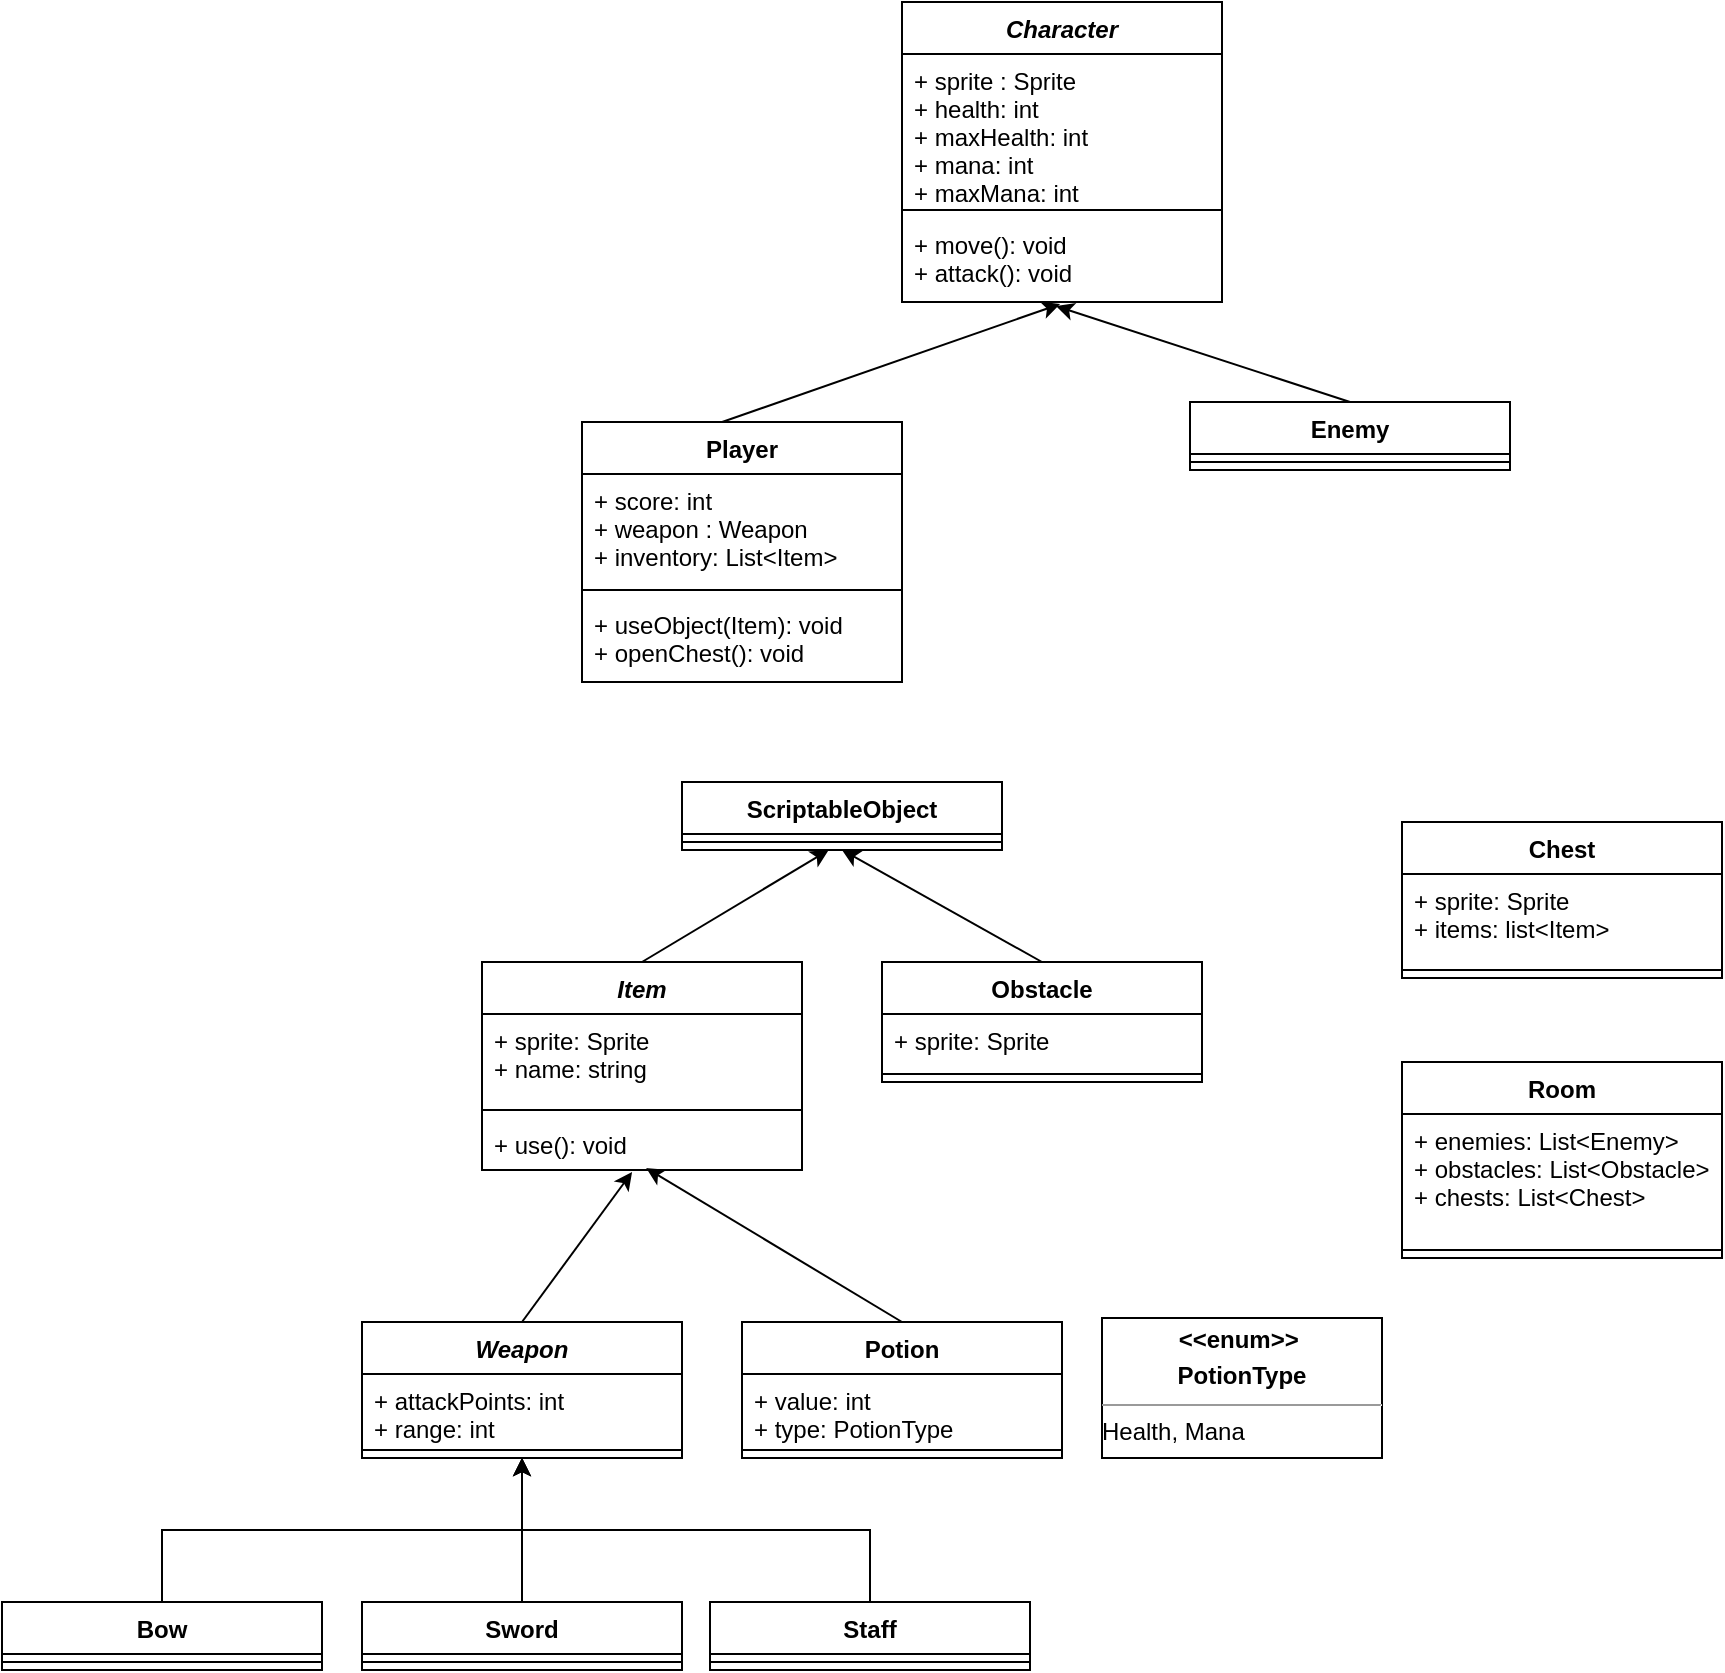 <mxfile version="13.6.5" type="device"><diagram id="C5RBs43oDa-KdzZeNtuy" name="Page-1"><mxGraphModel dx="2500" dy="935" grid="1" gridSize="10" guides="1" tooltips="1" connect="1" arrows="1" fold="1" page="1" pageScale="1" pageWidth="827" pageHeight="1169" math="0" shadow="0"><root><mxCell id="WIyWlLk6GJQsqaUBKTNV-0"/><mxCell id="WIyWlLk6GJQsqaUBKTNV-1" parent="WIyWlLk6GJQsqaUBKTNV-0"/><mxCell id="-GLOeZtA7kr0Ad_CIRKV-32" value="" style="endArrow=classic;html=1;exitX=0.5;exitY=0;exitDx=0;exitDy=0;" edge="1" parent="WIyWlLk6GJQsqaUBKTNV-1" source="-GLOeZtA7kr0Ad_CIRKV-19" target="-GLOeZtA7kr0Ad_CIRKV-29"><mxGeometry width="50" height="50" relative="1" as="geometry"><mxPoint x="370" y="520" as="sourcePoint"/><mxPoint x="370" y="470" as="targetPoint"/></mxGeometry></mxCell><mxCell id="-GLOeZtA7kr0Ad_CIRKV-33" value="" style="endArrow=classic;html=1;exitX=0.5;exitY=0;exitDx=0;exitDy=0;entryX=0.469;entryY=1.038;entryDx=0;entryDy=0;entryPerimeter=0;" edge="1" parent="WIyWlLk6GJQsqaUBKTNV-1" source="-GLOeZtA7kr0Ad_CIRKV-23" target="-GLOeZtA7kr0Ad_CIRKV-22"><mxGeometry width="50" height="50" relative="1" as="geometry"><mxPoint x="220" y="656" as="sourcePoint"/><mxPoint x="270" y="606" as="targetPoint"/></mxGeometry></mxCell><mxCell id="-GLOeZtA7kr0Ad_CIRKV-34" value="" style="endArrow=classic;html=1;entryX=0.494;entryY=1.024;entryDx=0;entryDy=0;entryPerimeter=0;exitX=0.438;exitY=0;exitDx=0;exitDy=0;exitPerimeter=0;" edge="1" parent="WIyWlLk6GJQsqaUBKTNV-1" source="-GLOeZtA7kr0Ad_CIRKV-0" target="-GLOeZtA7kr0Ad_CIRKV-7"><mxGeometry width="50" height="50" relative="1" as="geometry"><mxPoint x="290" y="240" as="sourcePoint"/><mxPoint x="340" y="190" as="targetPoint"/></mxGeometry></mxCell><mxCell id="-GLOeZtA7kr0Ad_CIRKV-35" value="" style="endArrow=classic;html=1;entryX=0.481;entryY=1.048;entryDx=0;entryDy=0;entryPerimeter=0;exitX=0.5;exitY=0;exitDx=0;exitDy=0;" edge="1" parent="WIyWlLk6GJQsqaUBKTNV-1" source="-GLOeZtA7kr0Ad_CIRKV-15" target="-GLOeZtA7kr0Ad_CIRKV-7"><mxGeometry width="50" height="50" relative="1" as="geometry"><mxPoint x="480" y="240" as="sourcePoint"/><mxPoint x="530" y="190" as="targetPoint"/></mxGeometry></mxCell><mxCell id="-GLOeZtA7kr0Ad_CIRKV-40" value="" style="endArrow=classic;html=1;entryX=0.513;entryY=0.962;entryDx=0;entryDy=0;entryPerimeter=0;exitX=0.5;exitY=0;exitDx=0;exitDy=0;" edge="1" parent="WIyWlLk6GJQsqaUBKTNV-1" source="-GLOeZtA7kr0Ad_CIRKV-36" target="-GLOeZtA7kr0Ad_CIRKV-22"><mxGeometry width="50" height="50" relative="1" as="geometry"><mxPoint x="420" y="510" as="sourcePoint"/><mxPoint x="470" y="460" as="targetPoint"/></mxGeometry></mxCell><mxCell id="-GLOeZtA7kr0Ad_CIRKV-41" value="&lt;p style=&quot;margin: 0px ; margin-top: 4px ; text-align: center&quot;&gt;&lt;b&gt;&amp;lt;&amp;lt;enum&amp;gt;&amp;gt;&amp;nbsp;&lt;/b&gt;&lt;/p&gt;&lt;p style=&quot;margin: 0px ; margin-top: 4px ; text-align: center&quot;&gt;&lt;b&gt;PotionType&lt;/b&gt;&lt;/p&gt;&lt;hr size=&quot;1&quot;&gt;&lt;div style=&quot;height: 2px&quot;&gt;Health, Mana&lt;/div&gt;" style="verticalAlign=top;align=left;overflow=fill;fontSize=12;fontFamily=Helvetica;html=1;" vertex="1" parent="WIyWlLk6GJQsqaUBKTNV-1"><mxGeometry x="500" y="688" width="140" height="70" as="geometry"/></mxCell><mxCell id="-GLOeZtA7kr0Ad_CIRKV-54" value="" style="endArrow=classic;html=1;exitX=0.5;exitY=0;exitDx=0;exitDy=0;entryX=0.5;entryY=1;entryDx=0;entryDy=0;" edge="1" parent="WIyWlLk6GJQsqaUBKTNV-1" source="-GLOeZtA7kr0Ad_CIRKV-50" target="-GLOeZtA7kr0Ad_CIRKV-27"><mxGeometry width="50" height="50" relative="1" as="geometry"><mxPoint x="520" y="510" as="sourcePoint"/><mxPoint x="570" y="460" as="targetPoint"/></mxGeometry></mxCell><mxCell id="-GLOeZtA7kr0Ad_CIRKV-66" style="edgeStyle=orthogonalEdgeStyle;rounded=0;orthogonalLoop=1;jettySize=auto;html=1;exitX=0.5;exitY=0;exitDx=0;exitDy=0;entryX=0.5;entryY=1;entryDx=0;entryDy=0;" edge="1" parent="WIyWlLk6GJQsqaUBKTNV-1" source="-GLOeZtA7kr0Ad_CIRKV-59" target="-GLOeZtA7kr0Ad_CIRKV-23"><mxGeometry relative="1" as="geometry"/></mxCell><mxCell id="-GLOeZtA7kr0Ad_CIRKV-65" style="edgeStyle=orthogonalEdgeStyle;rounded=0;orthogonalLoop=1;jettySize=auto;html=1;exitX=0.5;exitY=0;exitDx=0;exitDy=0;entryX=0.5;entryY=1;entryDx=0;entryDy=0;" edge="1" parent="WIyWlLk6GJQsqaUBKTNV-1" source="-GLOeZtA7kr0Ad_CIRKV-55" target="-GLOeZtA7kr0Ad_CIRKV-23"><mxGeometry relative="1" as="geometry"/></mxCell><mxCell id="-GLOeZtA7kr0Ad_CIRKV-71" style="edgeStyle=orthogonalEdgeStyle;rounded=0;orthogonalLoop=1;jettySize=auto;html=1;exitX=0.5;exitY=0;exitDx=0;exitDy=0;entryX=0.5;entryY=1;entryDx=0;entryDy=0;" edge="1" parent="WIyWlLk6GJQsqaUBKTNV-1" source="-GLOeZtA7kr0Ad_CIRKV-67" target="-GLOeZtA7kr0Ad_CIRKV-23"><mxGeometry relative="1" as="geometry"/></mxCell><mxCell id="-GLOeZtA7kr0Ad_CIRKV-4" value="Character" style="swimlane;fontStyle=3;align=center;verticalAlign=top;childLayout=stackLayout;horizontal=1;startSize=26;horizontalStack=0;resizeParent=1;resizeParentMax=0;resizeLast=0;collapsible=1;marginBottom=0;" vertex="1" parent="WIyWlLk6GJQsqaUBKTNV-1"><mxGeometry x="400" y="30" width="160" height="150" as="geometry"/></mxCell><mxCell id="-GLOeZtA7kr0Ad_CIRKV-5" value="+ sprite : Sprite&#10;+ health: int&#10;+ maxHealth: int&#10;+ mana: int&#10;+ maxMana: int&#10;" style="text;strokeColor=none;fillColor=none;align=left;verticalAlign=top;spacingLeft=4;spacingRight=4;overflow=hidden;rotatable=0;points=[[0,0.5],[1,0.5]];portConstraint=eastwest;" vertex="1" parent="-GLOeZtA7kr0Ad_CIRKV-4"><mxGeometry y="26" width="160" height="74" as="geometry"/></mxCell><mxCell id="-GLOeZtA7kr0Ad_CIRKV-6" value="" style="line;strokeWidth=1;fillColor=none;align=left;verticalAlign=middle;spacingTop=-1;spacingLeft=3;spacingRight=3;rotatable=0;labelPosition=right;points=[];portConstraint=eastwest;" vertex="1" parent="-GLOeZtA7kr0Ad_CIRKV-4"><mxGeometry y="100" width="160" height="8" as="geometry"/></mxCell><mxCell id="-GLOeZtA7kr0Ad_CIRKV-7" value="+ move(): void&#10;+ attack(): void" style="text;strokeColor=none;fillColor=none;align=left;verticalAlign=top;spacingLeft=4;spacingRight=4;overflow=hidden;rotatable=0;points=[[0,0.5],[1,0.5]];portConstraint=eastwest;" vertex="1" parent="-GLOeZtA7kr0Ad_CIRKV-4"><mxGeometry y="108" width="160" height="42" as="geometry"/></mxCell><mxCell id="-GLOeZtA7kr0Ad_CIRKV-27" value="ScriptableObject" style="swimlane;fontStyle=1;align=center;verticalAlign=top;childLayout=stackLayout;horizontal=1;startSize=26;horizontalStack=0;resizeParent=1;resizeParentMax=0;resizeLast=0;collapsible=1;marginBottom=0;" vertex="1" parent="WIyWlLk6GJQsqaUBKTNV-1"><mxGeometry x="290" y="420" width="160" height="34" as="geometry"/></mxCell><mxCell id="-GLOeZtA7kr0Ad_CIRKV-29" value="" style="line;strokeWidth=1;fillColor=none;align=left;verticalAlign=middle;spacingTop=-1;spacingLeft=3;spacingRight=3;rotatable=0;labelPosition=right;points=[];portConstraint=eastwest;" vertex="1" parent="-GLOeZtA7kr0Ad_CIRKV-27"><mxGeometry y="26" width="160" height="8" as="geometry"/></mxCell><mxCell id="-GLOeZtA7kr0Ad_CIRKV-15" value="Enemy" style="swimlane;fontStyle=1;align=center;verticalAlign=top;childLayout=stackLayout;horizontal=1;startSize=26;horizontalStack=0;resizeParent=1;resizeParentMax=0;resizeLast=0;collapsible=1;marginBottom=0;" vertex="1" parent="WIyWlLk6GJQsqaUBKTNV-1"><mxGeometry x="544" y="230" width="160" height="34" as="geometry"/></mxCell><mxCell id="-GLOeZtA7kr0Ad_CIRKV-17" value="" style="line;strokeWidth=1;fillColor=none;align=left;verticalAlign=middle;spacingTop=-1;spacingLeft=3;spacingRight=3;rotatable=0;labelPosition=right;points=[];portConstraint=eastwest;" vertex="1" parent="-GLOeZtA7kr0Ad_CIRKV-15"><mxGeometry y="26" width="160" height="8" as="geometry"/></mxCell><mxCell id="-GLOeZtA7kr0Ad_CIRKV-0" value="Player" style="swimlane;fontStyle=1;align=center;verticalAlign=top;childLayout=stackLayout;horizontal=1;startSize=26;horizontalStack=0;resizeParent=1;resizeParentMax=0;resizeLast=0;collapsible=1;marginBottom=0;" vertex="1" parent="WIyWlLk6GJQsqaUBKTNV-1"><mxGeometry x="240" y="240" width="160" height="130" as="geometry"/></mxCell><mxCell id="-GLOeZtA7kr0Ad_CIRKV-1" value="+ score: int&#10;+ weapon : Weapon&#10;+ inventory: List&lt;Item&gt;" style="text;strokeColor=none;fillColor=none;align=left;verticalAlign=top;spacingLeft=4;spacingRight=4;overflow=hidden;rotatable=0;points=[[0,0.5],[1,0.5]];portConstraint=eastwest;" vertex="1" parent="-GLOeZtA7kr0Ad_CIRKV-0"><mxGeometry y="26" width="160" height="54" as="geometry"/></mxCell><mxCell id="-GLOeZtA7kr0Ad_CIRKV-2" value="" style="line;strokeWidth=1;fillColor=none;align=left;verticalAlign=middle;spacingTop=-1;spacingLeft=3;spacingRight=3;rotatable=0;labelPosition=right;points=[];portConstraint=eastwest;" vertex="1" parent="-GLOeZtA7kr0Ad_CIRKV-0"><mxGeometry y="80" width="160" height="8" as="geometry"/></mxCell><mxCell id="-GLOeZtA7kr0Ad_CIRKV-3" value="+ useObject(Item): void&#10;+ openChest(): void&#10;" style="text;strokeColor=none;fillColor=none;align=left;verticalAlign=top;spacingLeft=4;spacingRight=4;overflow=hidden;rotatable=0;points=[[0,0.5],[1,0.5]];portConstraint=eastwest;" vertex="1" parent="-GLOeZtA7kr0Ad_CIRKV-0"><mxGeometry y="88" width="160" height="42" as="geometry"/></mxCell><mxCell id="-GLOeZtA7kr0Ad_CIRKV-23" value="Weapon" style="swimlane;fontStyle=3;align=center;verticalAlign=top;childLayout=stackLayout;horizontal=1;startSize=26;horizontalStack=0;resizeParent=1;resizeParentMax=0;resizeLast=0;collapsible=1;marginBottom=0;" vertex="1" parent="WIyWlLk6GJQsqaUBKTNV-1"><mxGeometry x="130" y="690" width="160" height="68" as="geometry"/></mxCell><mxCell id="-GLOeZtA7kr0Ad_CIRKV-24" value="+ attackPoints: int&#10;+ range: int" style="text;strokeColor=none;fillColor=none;align=left;verticalAlign=top;spacingLeft=4;spacingRight=4;overflow=hidden;rotatable=0;points=[[0,0.5],[1,0.5]];portConstraint=eastwest;" vertex="1" parent="-GLOeZtA7kr0Ad_CIRKV-23"><mxGeometry y="26" width="160" height="34" as="geometry"/></mxCell><mxCell id="-GLOeZtA7kr0Ad_CIRKV-25" value="" style="line;strokeWidth=1;fillColor=none;align=left;verticalAlign=middle;spacingTop=-1;spacingLeft=3;spacingRight=3;rotatable=0;labelPosition=right;points=[];portConstraint=eastwest;" vertex="1" parent="-GLOeZtA7kr0Ad_CIRKV-23"><mxGeometry y="60" width="160" height="8" as="geometry"/></mxCell><mxCell id="-GLOeZtA7kr0Ad_CIRKV-19" value="Item" style="swimlane;fontStyle=3;align=center;verticalAlign=top;childLayout=stackLayout;horizontal=1;startSize=26;horizontalStack=0;resizeParent=1;resizeParentMax=0;resizeLast=0;collapsible=1;marginBottom=0;" vertex="1" parent="WIyWlLk6GJQsqaUBKTNV-1"><mxGeometry x="190" y="510" width="160" height="104" as="geometry"/></mxCell><mxCell id="-GLOeZtA7kr0Ad_CIRKV-20" value="+ sprite: Sprite&#10;+ name: string" style="text;strokeColor=none;fillColor=none;align=left;verticalAlign=top;spacingLeft=4;spacingRight=4;overflow=hidden;rotatable=0;points=[[0,0.5],[1,0.5]];portConstraint=eastwest;" vertex="1" parent="-GLOeZtA7kr0Ad_CIRKV-19"><mxGeometry y="26" width="160" height="44" as="geometry"/></mxCell><mxCell id="-GLOeZtA7kr0Ad_CIRKV-21" value="" style="line;strokeWidth=1;fillColor=none;align=left;verticalAlign=middle;spacingTop=-1;spacingLeft=3;spacingRight=3;rotatable=0;labelPosition=right;points=[];portConstraint=eastwest;" vertex="1" parent="-GLOeZtA7kr0Ad_CIRKV-19"><mxGeometry y="70" width="160" height="8" as="geometry"/></mxCell><mxCell id="-GLOeZtA7kr0Ad_CIRKV-22" value="+ use(): void&#10;" style="text;strokeColor=none;fillColor=none;align=left;verticalAlign=top;spacingLeft=4;spacingRight=4;overflow=hidden;rotatable=0;points=[[0,0.5],[1,0.5]];portConstraint=eastwest;" vertex="1" parent="-GLOeZtA7kr0Ad_CIRKV-19"><mxGeometry y="78" width="160" height="26" as="geometry"/></mxCell><mxCell id="-GLOeZtA7kr0Ad_CIRKV-36" value="Potion" style="swimlane;fontStyle=1;align=center;verticalAlign=top;childLayout=stackLayout;horizontal=1;startSize=26;horizontalStack=0;resizeParent=1;resizeParentMax=0;resizeLast=0;collapsible=1;marginBottom=0;" vertex="1" parent="WIyWlLk6GJQsqaUBKTNV-1"><mxGeometry x="320" y="690" width="160" height="68" as="geometry"/></mxCell><mxCell id="-GLOeZtA7kr0Ad_CIRKV-37" value="+ value: int&#10;+ type: PotionType" style="text;strokeColor=none;fillColor=none;align=left;verticalAlign=top;spacingLeft=4;spacingRight=4;overflow=hidden;rotatable=0;points=[[0,0.5],[1,0.5]];portConstraint=eastwest;" vertex="1" parent="-GLOeZtA7kr0Ad_CIRKV-36"><mxGeometry y="26" width="160" height="34" as="geometry"/></mxCell><mxCell id="-GLOeZtA7kr0Ad_CIRKV-38" value="" style="line;strokeWidth=1;fillColor=none;align=left;verticalAlign=middle;spacingTop=-1;spacingLeft=3;spacingRight=3;rotatable=0;labelPosition=right;points=[];portConstraint=eastwest;" vertex="1" parent="-GLOeZtA7kr0Ad_CIRKV-36"><mxGeometry y="60" width="160" height="8" as="geometry"/></mxCell><mxCell id="-GLOeZtA7kr0Ad_CIRKV-50" value="Obstacle" style="swimlane;fontStyle=1;align=center;verticalAlign=top;childLayout=stackLayout;horizontal=1;startSize=26;horizontalStack=0;resizeParent=1;resizeParentMax=0;resizeLast=0;collapsible=1;marginBottom=0;" vertex="1" parent="WIyWlLk6GJQsqaUBKTNV-1"><mxGeometry x="390" y="510" width="160" height="60" as="geometry"/></mxCell><mxCell id="-GLOeZtA7kr0Ad_CIRKV-51" value="+ sprite: Sprite" style="text;strokeColor=none;fillColor=none;align=left;verticalAlign=top;spacingLeft=4;spacingRight=4;overflow=hidden;rotatable=0;points=[[0,0.5],[1,0.5]];portConstraint=eastwest;" vertex="1" parent="-GLOeZtA7kr0Ad_CIRKV-50"><mxGeometry y="26" width="160" height="26" as="geometry"/></mxCell><mxCell id="-GLOeZtA7kr0Ad_CIRKV-52" value="" style="line;strokeWidth=1;fillColor=none;align=left;verticalAlign=middle;spacingTop=-1;spacingLeft=3;spacingRight=3;rotatable=0;labelPosition=right;points=[];portConstraint=eastwest;" vertex="1" parent="-GLOeZtA7kr0Ad_CIRKV-50"><mxGeometry y="52" width="160" height="8" as="geometry"/></mxCell><mxCell id="-GLOeZtA7kr0Ad_CIRKV-59" value="Sword" style="swimlane;fontStyle=1;align=center;verticalAlign=top;childLayout=stackLayout;horizontal=1;startSize=26;horizontalStack=0;resizeParent=1;resizeParentMax=0;resizeLast=0;collapsible=1;marginBottom=0;" vertex="1" parent="WIyWlLk6GJQsqaUBKTNV-1"><mxGeometry x="130" y="830" width="160" height="34" as="geometry"/></mxCell><mxCell id="-GLOeZtA7kr0Ad_CIRKV-61" value="" style="line;strokeWidth=1;fillColor=none;align=left;verticalAlign=middle;spacingTop=-1;spacingLeft=3;spacingRight=3;rotatable=0;labelPosition=right;points=[];portConstraint=eastwest;" vertex="1" parent="-GLOeZtA7kr0Ad_CIRKV-59"><mxGeometry y="26" width="160" height="8" as="geometry"/></mxCell><mxCell id="-GLOeZtA7kr0Ad_CIRKV-55" value="Bow" style="swimlane;fontStyle=1;align=center;verticalAlign=top;childLayout=stackLayout;horizontal=1;startSize=26;horizontalStack=0;resizeParent=1;resizeParentMax=0;resizeLast=0;collapsible=1;marginBottom=0;" vertex="1" parent="WIyWlLk6GJQsqaUBKTNV-1"><mxGeometry x="-50" y="830" width="160" height="34" as="geometry"/></mxCell><mxCell id="-GLOeZtA7kr0Ad_CIRKV-57" value="" style="line;strokeWidth=1;fillColor=none;align=left;verticalAlign=middle;spacingTop=-1;spacingLeft=3;spacingRight=3;rotatable=0;labelPosition=right;points=[];portConstraint=eastwest;" vertex="1" parent="-GLOeZtA7kr0Ad_CIRKV-55"><mxGeometry y="26" width="160" height="8" as="geometry"/></mxCell><mxCell id="-GLOeZtA7kr0Ad_CIRKV-67" value="Staff" style="swimlane;fontStyle=1;align=center;verticalAlign=top;childLayout=stackLayout;horizontal=1;startSize=26;horizontalStack=0;resizeParent=1;resizeParentMax=0;resizeLast=0;collapsible=1;marginBottom=0;" vertex="1" parent="WIyWlLk6GJQsqaUBKTNV-1"><mxGeometry x="304" y="830" width="160" height="34" as="geometry"/></mxCell><mxCell id="-GLOeZtA7kr0Ad_CIRKV-69" value="" style="line;strokeWidth=1;fillColor=none;align=left;verticalAlign=middle;spacingTop=-1;spacingLeft=3;spacingRight=3;rotatable=0;labelPosition=right;points=[];portConstraint=eastwest;" vertex="1" parent="-GLOeZtA7kr0Ad_CIRKV-67"><mxGeometry y="26" width="160" height="8" as="geometry"/></mxCell><mxCell id="-GLOeZtA7kr0Ad_CIRKV-72" value="Room" style="swimlane;fontStyle=1;align=center;verticalAlign=top;childLayout=stackLayout;horizontal=1;startSize=26;horizontalStack=0;resizeParent=1;resizeParentMax=0;resizeLast=0;collapsible=1;marginBottom=0;" vertex="1" parent="WIyWlLk6GJQsqaUBKTNV-1"><mxGeometry x="650" y="560" width="160" height="98" as="geometry"/></mxCell><mxCell id="-GLOeZtA7kr0Ad_CIRKV-73" value="+ enemies: List&lt;Enemy&gt;&#10;+ obstacles: List&lt;Obstacle&gt;&#10;+ chests: List&lt;Chest&gt;" style="text;strokeColor=none;fillColor=none;align=left;verticalAlign=top;spacingLeft=4;spacingRight=4;overflow=hidden;rotatable=0;points=[[0,0.5],[1,0.5]];portConstraint=eastwest;" vertex="1" parent="-GLOeZtA7kr0Ad_CIRKV-72"><mxGeometry y="26" width="160" height="64" as="geometry"/></mxCell><mxCell id="-GLOeZtA7kr0Ad_CIRKV-74" value="" style="line;strokeWidth=1;fillColor=none;align=left;verticalAlign=middle;spacingTop=-1;spacingLeft=3;spacingRight=3;rotatable=0;labelPosition=right;points=[];portConstraint=eastwest;" vertex="1" parent="-GLOeZtA7kr0Ad_CIRKV-72"><mxGeometry y="90" width="160" height="8" as="geometry"/></mxCell><mxCell id="-GLOeZtA7kr0Ad_CIRKV-42" value="Chest" style="swimlane;fontStyle=1;align=center;verticalAlign=top;childLayout=stackLayout;horizontal=1;startSize=26;horizontalStack=0;resizeParent=1;resizeParentMax=0;resizeLast=0;collapsible=1;marginBottom=0;" vertex="1" parent="WIyWlLk6GJQsqaUBKTNV-1"><mxGeometry x="650" y="440" width="160" height="78" as="geometry"/></mxCell><mxCell id="-GLOeZtA7kr0Ad_CIRKV-43" value="+ sprite: Sprite&#10;+ items: list&lt;Item&gt;" style="text;strokeColor=none;fillColor=none;align=left;verticalAlign=top;spacingLeft=4;spacingRight=4;overflow=hidden;rotatable=0;points=[[0,0.5],[1,0.5]];portConstraint=eastwest;" vertex="1" parent="-GLOeZtA7kr0Ad_CIRKV-42"><mxGeometry y="26" width="160" height="44" as="geometry"/></mxCell><mxCell id="-GLOeZtA7kr0Ad_CIRKV-44" value="" style="line;strokeWidth=1;fillColor=none;align=left;verticalAlign=middle;spacingTop=-1;spacingLeft=3;spacingRight=3;rotatable=0;labelPosition=right;points=[];portConstraint=eastwest;" vertex="1" parent="-GLOeZtA7kr0Ad_CIRKV-42"><mxGeometry y="70" width="160" height="8" as="geometry"/></mxCell></root></mxGraphModel></diagram></mxfile>
